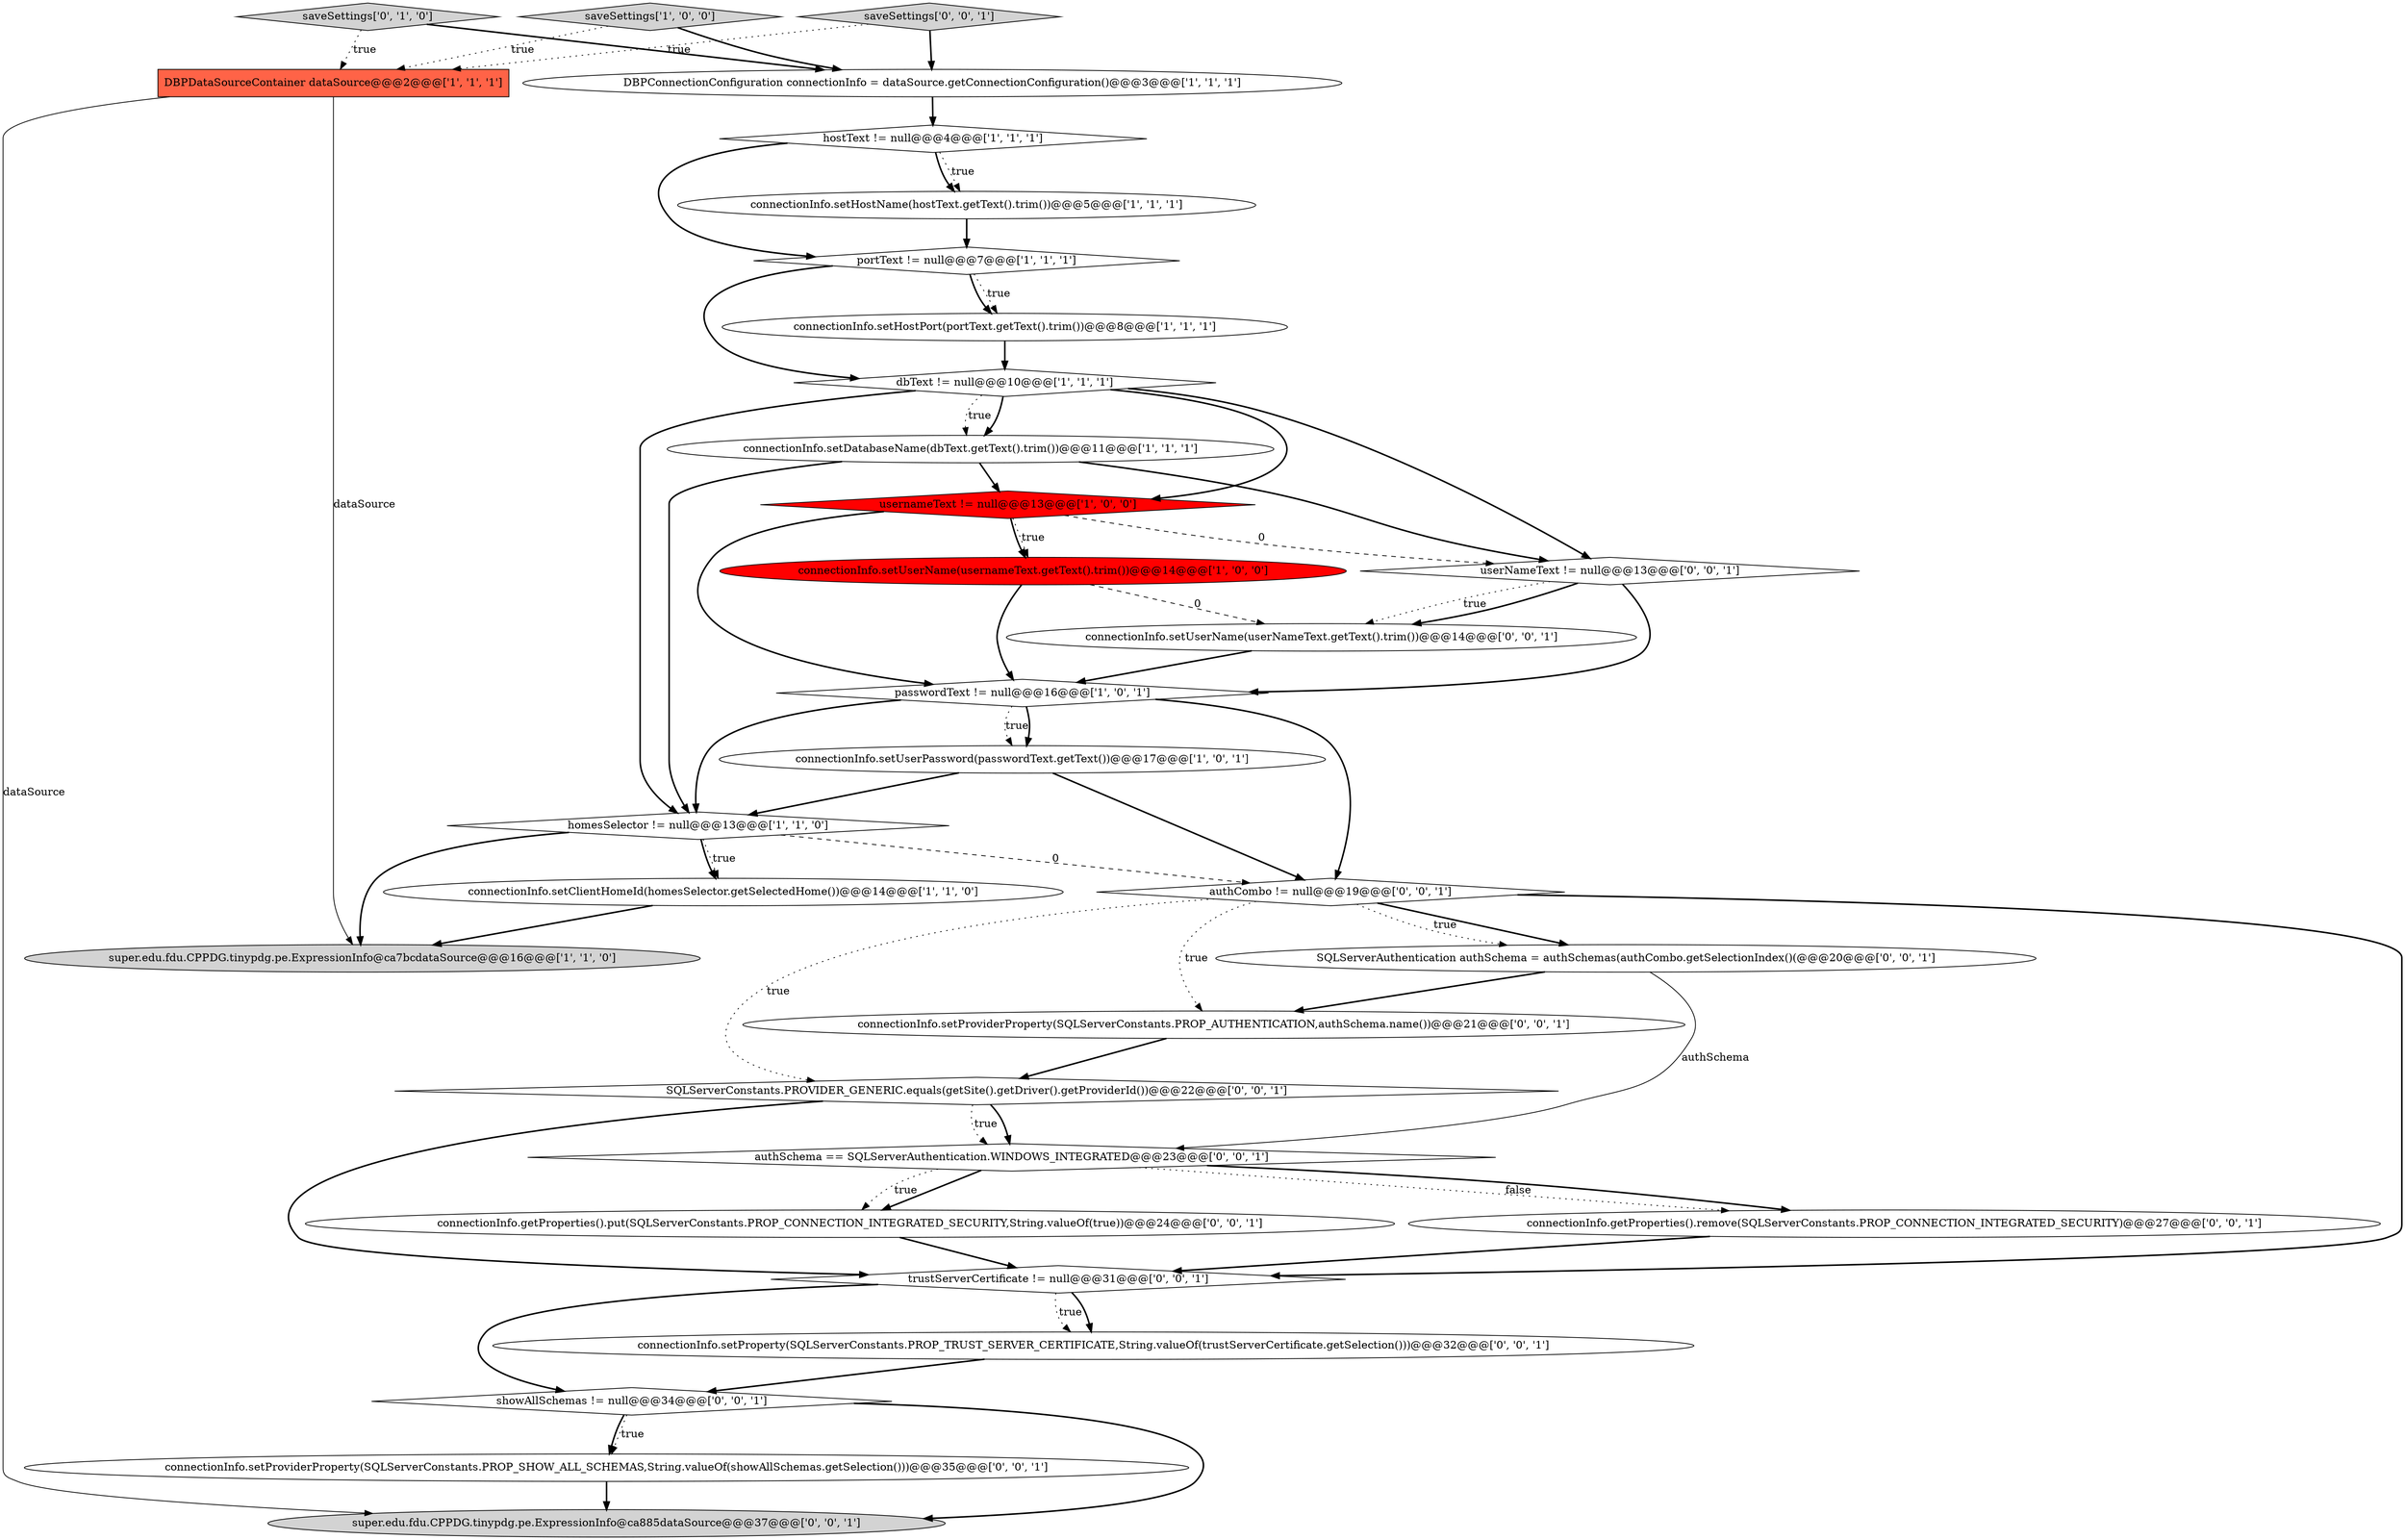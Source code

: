 digraph {
16 [style = filled, label = "saveSettings['0', '1', '0']", fillcolor = lightgray, shape = diamond image = "AAA0AAABBB2BBB"];
2 [style = filled, label = "usernameText != null@@@13@@@['1', '0', '0']", fillcolor = red, shape = diamond image = "AAA1AAABBB1BBB"];
1 [style = filled, label = "connectionInfo.setHostPort(portText.getText().trim())@@@8@@@['1', '1', '1']", fillcolor = white, shape = ellipse image = "AAA0AAABBB1BBB"];
6 [style = filled, label = "connectionInfo.setHostName(hostText.getText().trim())@@@5@@@['1', '1', '1']", fillcolor = white, shape = ellipse image = "AAA0AAABBB1BBB"];
27 [style = filled, label = "userNameText != null@@@13@@@['0', '0', '1']", fillcolor = white, shape = diamond image = "AAA0AAABBB3BBB"];
31 [style = filled, label = "super.edu.fdu.CPPDG.tinypdg.pe.ExpressionInfo@ca885dataSource@@@37@@@['0', '0', '1']", fillcolor = lightgray, shape = ellipse image = "AAA0AAABBB3BBB"];
20 [style = filled, label = "trustServerCertificate != null@@@31@@@['0', '0', '1']", fillcolor = white, shape = diamond image = "AAA0AAABBB3BBB"];
14 [style = filled, label = "connectionInfo.setClientHomeId(homesSelector.getSelectedHome())@@@14@@@['1', '1', '0']", fillcolor = white, shape = ellipse image = "AAA0AAABBB1BBB"];
25 [style = filled, label = "connectionInfo.setProperty(SQLServerConstants.PROP_TRUST_SERVER_CERTIFICATE,String.valueOf(trustServerCertificate.getSelection()))@@@32@@@['0', '0', '1']", fillcolor = white, shape = ellipse image = "AAA0AAABBB3BBB"];
3 [style = filled, label = "connectionInfo.setDatabaseName(dbText.getText().trim())@@@11@@@['1', '1', '1']", fillcolor = white, shape = ellipse image = "AAA0AAABBB1BBB"];
13 [style = filled, label = "super.edu.fdu.CPPDG.tinypdg.pe.ExpressionInfo@ca7bcdataSource@@@16@@@['1', '1', '0']", fillcolor = lightgray, shape = ellipse image = "AAA0AAABBB1BBB"];
11 [style = filled, label = "passwordText != null@@@16@@@['1', '0', '1']", fillcolor = white, shape = diamond image = "AAA0AAABBB1BBB"];
22 [style = filled, label = "authCombo != null@@@19@@@['0', '0', '1']", fillcolor = white, shape = diamond image = "AAA0AAABBB3BBB"];
26 [style = filled, label = "saveSettings['0', '0', '1']", fillcolor = lightgray, shape = diamond image = "AAA0AAABBB3BBB"];
5 [style = filled, label = "hostText != null@@@4@@@['1', '1', '1']", fillcolor = white, shape = diamond image = "AAA0AAABBB1BBB"];
7 [style = filled, label = "connectionInfo.setUserPassword(passwordText.getText())@@@17@@@['1', '0', '1']", fillcolor = white, shape = ellipse image = "AAA0AAABBB1BBB"];
12 [style = filled, label = "homesSelector != null@@@13@@@['1', '1', '0']", fillcolor = white, shape = diamond image = "AAA0AAABBB1BBB"];
18 [style = filled, label = "showAllSchemas != null@@@34@@@['0', '0', '1']", fillcolor = white, shape = diamond image = "AAA0AAABBB3BBB"];
19 [style = filled, label = "connectionInfo.setUserName(userNameText.getText().trim())@@@14@@@['0', '0', '1']", fillcolor = white, shape = ellipse image = "AAA0AAABBB3BBB"];
29 [style = filled, label = "authSchema == SQLServerAuthentication.WINDOWS_INTEGRATED@@@23@@@['0', '0', '1']", fillcolor = white, shape = diamond image = "AAA0AAABBB3BBB"];
28 [style = filled, label = "SQLServerConstants.PROVIDER_GENERIC.equals(getSite().getDriver().getProviderId())@@@22@@@['0', '0', '1']", fillcolor = white, shape = diamond image = "AAA0AAABBB3BBB"];
21 [style = filled, label = "connectionInfo.setProviderProperty(SQLServerConstants.PROP_AUTHENTICATION,authSchema.name())@@@21@@@['0', '0', '1']", fillcolor = white, shape = ellipse image = "AAA0AAABBB3BBB"];
4 [style = filled, label = "saveSettings['1', '0', '0']", fillcolor = lightgray, shape = diamond image = "AAA0AAABBB1BBB"];
15 [style = filled, label = "DBPConnectionConfiguration connectionInfo = dataSource.getConnectionConfiguration()@@@3@@@['1', '1', '1']", fillcolor = white, shape = ellipse image = "AAA0AAABBB1BBB"];
0 [style = filled, label = "connectionInfo.setUserName(usernameText.getText().trim())@@@14@@@['1', '0', '0']", fillcolor = red, shape = ellipse image = "AAA1AAABBB1BBB"];
8 [style = filled, label = "dbText != null@@@10@@@['1', '1', '1']", fillcolor = white, shape = diamond image = "AAA0AAABBB1BBB"];
17 [style = filled, label = "SQLServerAuthentication authSchema = authSchemas(authCombo.getSelectionIndex()(@@@20@@@['0', '0', '1']", fillcolor = white, shape = ellipse image = "AAA0AAABBB3BBB"];
24 [style = filled, label = "connectionInfo.getProperties().remove(SQLServerConstants.PROP_CONNECTION_INTEGRATED_SECURITY)@@@27@@@['0', '0', '1']", fillcolor = white, shape = ellipse image = "AAA0AAABBB3BBB"];
23 [style = filled, label = "connectionInfo.setProviderProperty(SQLServerConstants.PROP_SHOW_ALL_SCHEMAS,String.valueOf(showAllSchemas.getSelection()))@@@35@@@['0', '0', '1']", fillcolor = white, shape = ellipse image = "AAA0AAABBB3BBB"];
10 [style = filled, label = "DBPDataSourceContainer dataSource@@@2@@@['1', '1', '1']", fillcolor = tomato, shape = box image = "AAA0AAABBB1BBB"];
9 [style = filled, label = "portText != null@@@7@@@['1', '1', '1']", fillcolor = white, shape = diamond image = "AAA0AAABBB1BBB"];
30 [style = filled, label = "connectionInfo.getProperties().put(SQLServerConstants.PROP_CONNECTION_INTEGRATED_SECURITY,String.valueOf(true))@@@24@@@['0', '0', '1']", fillcolor = white, shape = ellipse image = "AAA0AAABBB3BBB"];
17->29 [style = solid, label="authSchema"];
23->31 [style = bold, label=""];
28->29 [style = bold, label=""];
16->15 [style = bold, label=""];
18->31 [style = bold, label=""];
11->7 [style = dotted, label="true"];
22->21 [style = dotted, label="true"];
2->0 [style = dotted, label="true"];
1->8 [style = bold, label=""];
20->25 [style = dotted, label="true"];
18->23 [style = bold, label=""];
5->9 [style = bold, label=""];
29->30 [style = bold, label=""];
28->20 [style = bold, label=""];
7->12 [style = bold, label=""];
4->10 [style = dotted, label="true"];
30->20 [style = bold, label=""];
0->19 [style = dashed, label="0"];
8->3 [style = bold, label=""];
4->15 [style = bold, label=""];
25->18 [style = bold, label=""];
2->27 [style = dashed, label="0"];
5->6 [style = dotted, label="true"];
22->28 [style = dotted, label="true"];
0->11 [style = bold, label=""];
10->31 [style = solid, label="dataSource"];
11->12 [style = bold, label=""];
19->11 [style = bold, label=""];
29->24 [style = dotted, label="false"];
3->12 [style = bold, label=""];
9->8 [style = bold, label=""];
20->25 [style = bold, label=""];
27->19 [style = dotted, label="true"];
16->10 [style = dotted, label="true"];
8->3 [style = dotted, label="true"];
15->5 [style = bold, label=""];
21->28 [style = bold, label=""];
3->27 [style = bold, label=""];
24->20 [style = bold, label=""];
20->18 [style = bold, label=""];
10->13 [style = solid, label="dataSource"];
12->13 [style = bold, label=""];
7->22 [style = bold, label=""];
12->14 [style = dotted, label="true"];
28->29 [style = dotted, label="true"];
2->0 [style = bold, label=""];
5->6 [style = bold, label=""];
3->2 [style = bold, label=""];
8->2 [style = bold, label=""];
27->11 [style = bold, label=""];
22->20 [style = bold, label=""];
26->10 [style = dotted, label="true"];
26->15 [style = bold, label=""];
12->14 [style = bold, label=""];
9->1 [style = dotted, label="true"];
29->30 [style = dotted, label="true"];
11->22 [style = bold, label=""];
12->22 [style = dashed, label="0"];
22->17 [style = bold, label=""];
22->17 [style = dotted, label="true"];
27->19 [style = bold, label=""];
14->13 [style = bold, label=""];
6->9 [style = bold, label=""];
9->1 [style = bold, label=""];
29->24 [style = bold, label=""];
8->27 [style = bold, label=""];
17->21 [style = bold, label=""];
2->11 [style = bold, label=""];
8->12 [style = bold, label=""];
11->7 [style = bold, label=""];
18->23 [style = dotted, label="true"];
}
